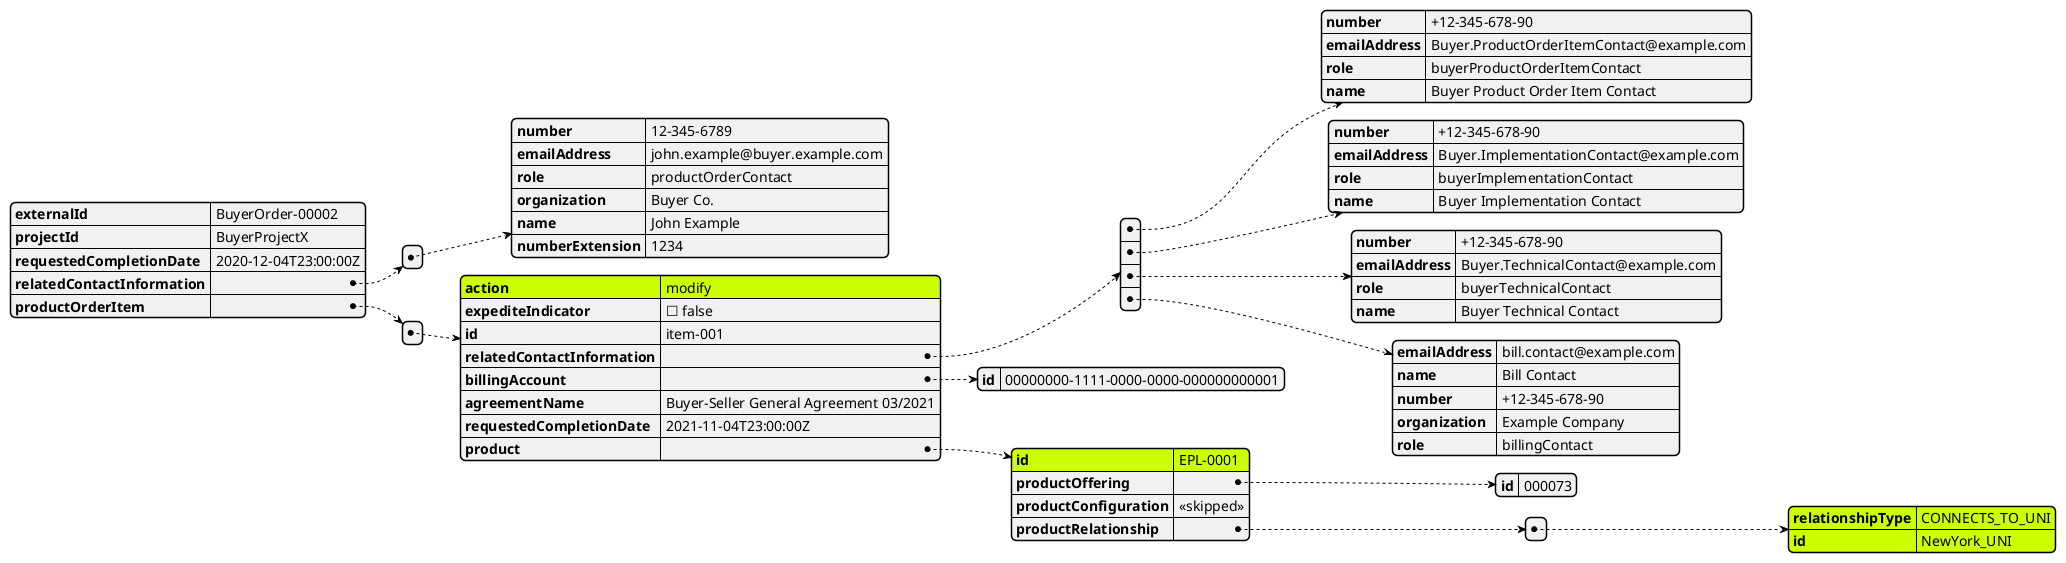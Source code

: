 @startjson
#highlight "productOrderItem" / "0"/ "action"
#highlight "productOrderItem" / "0"/ "product" / "id"
#highlight "productOrderItem" / "0"/ "product" / "productRelationship" / "0" / "relationshipType"
#highlight "productOrderItem" / "0"/ "product" / "productRelationship" / "0" / "id"


{
  "externalId": "BuyerOrder-00002",
  "projectId": "BuyerProjectX",
  "requestedCompletionDate": "2020-12-04T23:00:00Z",
  "relatedContactInformation": [
    {
      "number": "12-345-6789",
      "emailAddress": "john.example@buyer.example.com",
      "role": "productOrderContact",
      "organization": "Buyer Co.",
      "name": "John Example",
      "numberExtension": "1234"
    }
  ],
  "productOrderItem": [
    {
      "action": "modify",
      "expediteIndicator": false,
      "id": "item-001",
      "relatedContactInformation": [
        {
          "number": "+12-345-678-90",
          "emailAddress": "Buyer.ProductOrderItemContact@example.com",
          "role": "buyerProductOrderItemContact",
          "name": "Buyer Product Order Item Contact"
        },
        {
          "number": "+12-345-678-90",
          "emailAddress": "Buyer.ImplementationContact@example.com",
          "role": "buyerImplementationContact",
          "name": "Buyer Implementation Contact"
        },
        {
          "number": "+12-345-678-90",
          "emailAddress": "Buyer.TechnicalContact@example.com",
          "role": "buyerTechnicalContact",
          "name": "Buyer Technical Contact "
        },
        {
          "emailAddress": "bill.contact@example.com",
          "name": "Bill Contact",
          "number": "+12-345-678-90",
          "organization": "Example Company",
          "role": "billingContact"
        }
      ],
      "billingAccount": {
        "id": "00000000-1111-0000-0000-000000000001"
      },
      "agreementName": "Buyer-Seller General Agreement 03/2021",
      "requestedCompletionDate": "2021-11-04T23:00:00Z",
      "product": {
        "id": "EPL-0001",
        "productOffering": {
          "id": "000073"
        },
        "productConfiguration": "<<skipped>>",
        "productRelationship": [
          {
            "relationshipType": "CONNECTS_TO_UNI",
            "id": "NewYork_UNI"
          }
        ]
      }
    }
  ]
}
@endjson